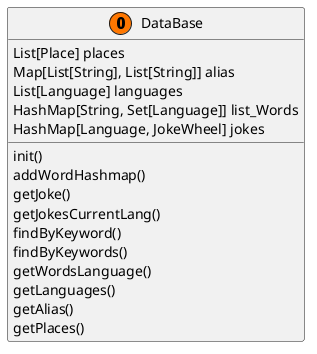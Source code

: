 @startuml
'https://plantuml.com/class-diagram

class DataBase << (O, #FF7700) >> {
List[Place] places
Map[List[String], List[String]] alias
List[Language] languages
HashMap[String, Set[Language]] list_Words
HashMap[Language, JokeWheel] jokes
init()
addWordHashmap()
getJoke()
getJokesCurrentLang()
findByKeyword()
findByKeywords()
getWordsLanguage()
getLanguages()
getAlias()
getPlaces()
}


@enduml